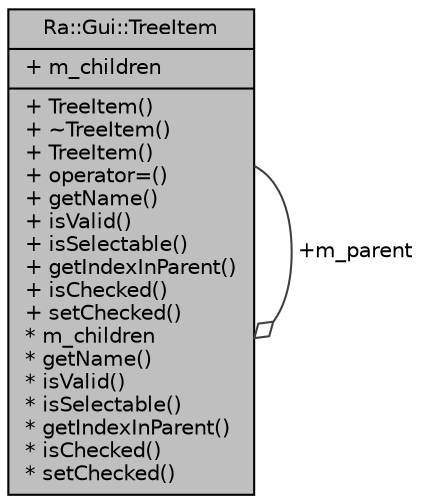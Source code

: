 digraph "Ra::Gui::TreeItem"
{
 // INTERACTIVE_SVG=YES
 // LATEX_PDF_SIZE
  edge [fontname="Helvetica",fontsize="10",labelfontname="Helvetica",labelfontsize="10"];
  node [fontname="Helvetica",fontsize="10",shape=record];
  Node1 [label="{Ra::Gui::TreeItem\n|+ m_children\l|+ TreeItem()\l+ ~TreeItem()\l+ TreeItem()\l+ operator=()\l+ getName()\l+ isValid()\l+ isSelectable()\l+ getIndexInParent()\l+ isChecked()\l+ setChecked()\l* m_children\l* getName()\l* isValid()\l* isSelectable()\l* getIndexInParent()\l* isChecked()\l* setChecked()\l}",height=0.2,width=0.4,color="black", fillcolor="grey75", style="filled", fontcolor="black",tooltip=" "];
  Node1 -> Node1 [color="grey25",fontsize="10",style="solid",label=" +m_parent" ,arrowhead="odiamond",fontname="Helvetica"];
}
